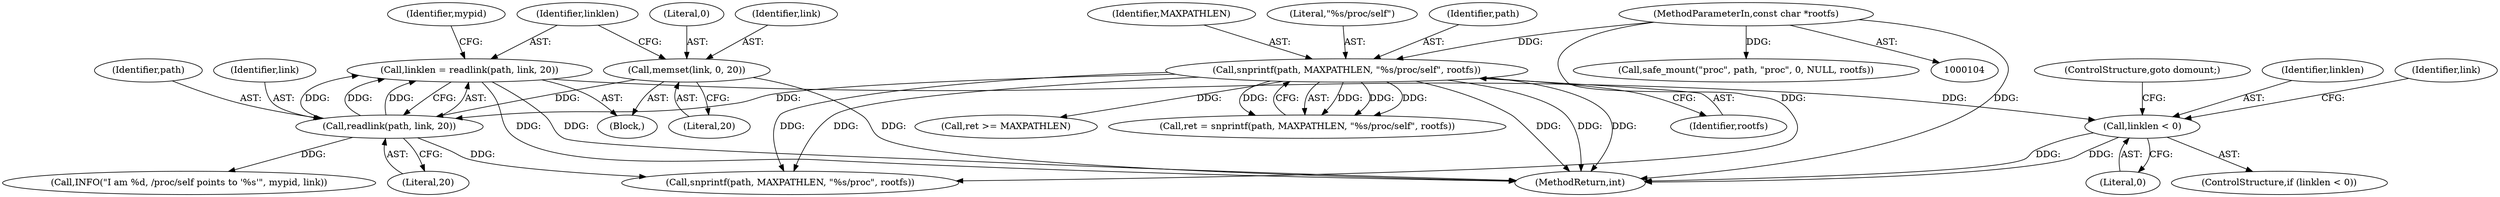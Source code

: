 digraph "0_lxc_592fd47a6245508b79fe6ac819fe6d3b2c1289be_12@API" {
"1000137" [label="(Call,linklen = readlink(path, link, 20))"];
"1000139" [label="(Call,readlink(path, link, 20))"];
"1000114" [label="(Call,snprintf(path, MAXPATHLEN, \"%s/proc/self\", rootfs))"];
"1000105" [label="(MethodParameterIn,const char *rootfs)"];
"1000133" [label="(Call,memset(link, 0, 20))"];
"1000174" [label="(Call,linklen < 0)"];
"1000154" [label="(Call,snprintf(path, MAXPATHLEN, \"%s/proc\", rootfs))"];
"1000177" [label="(ControlStructure,goto domount;)"];
"1000117" [label="(Literal,\"%s/proc/self\")"];
"1000142" [label="(Literal,20)"];
"1000137" [label="(Call,linklen = readlink(path, link, 20))"];
"1000208" [label="(MethodReturn,int)"];
"1000124" [label="(Call,ret >= MAXPATHLEN)"];
"1000175" [label="(Identifier,linklen)"];
"1000181" [label="(Identifier,link)"];
"1000140" [label="(Identifier,path)"];
"1000148" [label="(Call,INFO(\"I am %d, /proc/self points to '%s'\", mypid, link))"];
"1000144" [label="(Identifier,mypid)"];
"1000112" [label="(Call,ret = snprintf(path, MAXPATHLEN, \"%s/proc/self\", rootfs))"];
"1000105" [label="(MethodParameterIn,const char *rootfs)"];
"1000173" [label="(ControlStructure,if (linklen < 0))"];
"1000115" [label="(Identifier,path)"];
"1000135" [label="(Literal,0)"];
"1000139" [label="(Call,readlink(path, link, 20))"];
"1000106" [label="(Block,)"];
"1000114" [label="(Call,snprintf(path, MAXPATHLEN, \"%s/proc/self\", rootfs))"];
"1000118" [label="(Identifier,rootfs)"];
"1000136" [label="(Literal,20)"];
"1000176" [label="(Literal,0)"];
"1000174" [label="(Call,linklen < 0)"];
"1000133" [label="(Call,memset(link, 0, 20))"];
"1000116" [label="(Identifier,MAXPATHLEN)"];
"1000141" [label="(Identifier,link)"];
"1000134" [label="(Identifier,link)"];
"1000138" [label="(Identifier,linklen)"];
"1000193" [label="(Call,safe_mount(\"proc\", path, \"proc\", 0, NULL, rootfs))"];
"1000137" -> "1000106"  [label="AST: "];
"1000137" -> "1000139"  [label="CFG: "];
"1000138" -> "1000137"  [label="AST: "];
"1000139" -> "1000137"  [label="AST: "];
"1000144" -> "1000137"  [label="CFG: "];
"1000137" -> "1000208"  [label="DDG: "];
"1000137" -> "1000208"  [label="DDG: "];
"1000139" -> "1000137"  [label="DDG: "];
"1000139" -> "1000137"  [label="DDG: "];
"1000139" -> "1000137"  [label="DDG: "];
"1000137" -> "1000174"  [label="DDG: "];
"1000139" -> "1000142"  [label="CFG: "];
"1000140" -> "1000139"  [label="AST: "];
"1000141" -> "1000139"  [label="AST: "];
"1000142" -> "1000139"  [label="AST: "];
"1000114" -> "1000139"  [label="DDG: "];
"1000133" -> "1000139"  [label="DDG: "];
"1000139" -> "1000148"  [label="DDG: "];
"1000139" -> "1000154"  [label="DDG: "];
"1000114" -> "1000112"  [label="AST: "];
"1000114" -> "1000118"  [label="CFG: "];
"1000115" -> "1000114"  [label="AST: "];
"1000116" -> "1000114"  [label="AST: "];
"1000117" -> "1000114"  [label="AST: "];
"1000118" -> "1000114"  [label="AST: "];
"1000112" -> "1000114"  [label="CFG: "];
"1000114" -> "1000208"  [label="DDG: "];
"1000114" -> "1000208"  [label="DDG: "];
"1000114" -> "1000208"  [label="DDG: "];
"1000114" -> "1000112"  [label="DDG: "];
"1000114" -> "1000112"  [label="DDG: "];
"1000114" -> "1000112"  [label="DDG: "];
"1000114" -> "1000112"  [label="DDG: "];
"1000105" -> "1000114"  [label="DDG: "];
"1000114" -> "1000124"  [label="DDG: "];
"1000114" -> "1000154"  [label="DDG: "];
"1000114" -> "1000154"  [label="DDG: "];
"1000105" -> "1000104"  [label="AST: "];
"1000105" -> "1000208"  [label="DDG: "];
"1000105" -> "1000154"  [label="DDG: "];
"1000105" -> "1000193"  [label="DDG: "];
"1000133" -> "1000106"  [label="AST: "];
"1000133" -> "1000136"  [label="CFG: "];
"1000134" -> "1000133"  [label="AST: "];
"1000135" -> "1000133"  [label="AST: "];
"1000136" -> "1000133"  [label="AST: "];
"1000138" -> "1000133"  [label="CFG: "];
"1000133" -> "1000208"  [label="DDG: "];
"1000174" -> "1000173"  [label="AST: "];
"1000174" -> "1000176"  [label="CFG: "];
"1000175" -> "1000174"  [label="AST: "];
"1000176" -> "1000174"  [label="AST: "];
"1000177" -> "1000174"  [label="CFG: "];
"1000181" -> "1000174"  [label="CFG: "];
"1000174" -> "1000208"  [label="DDG: "];
"1000174" -> "1000208"  [label="DDG: "];
}
